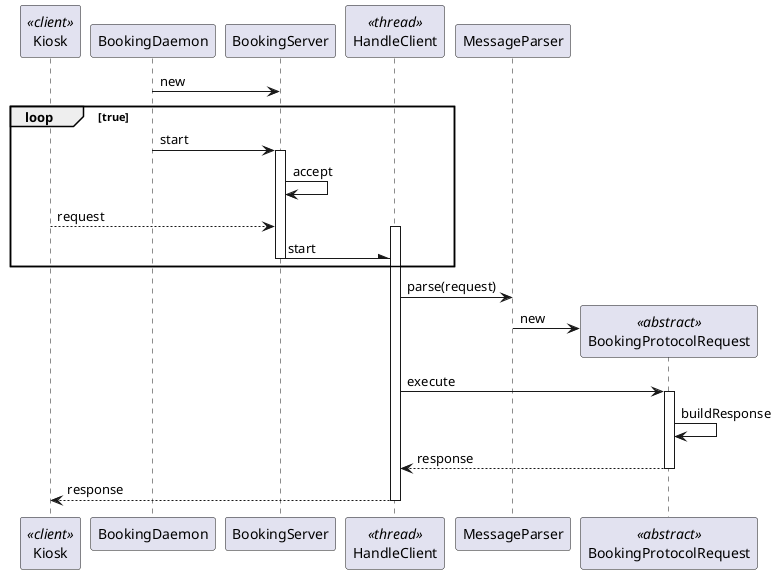 @startuml use-case-realization2.svg

participant Kiosk <<client>>

BookingDaemon -> BookingServer : new
loop true
BookingDaemon -> BookingServer: start
Activate BookingServer
BookingServer -> BookingServer: accept

Kiosk --> BookingServer: request

participant HandleClient <<thread>>
activate HandleClient
BookingServer -\ HandleClient: start
deactivate BookingServer
end

HandleClient -> MessageParser:parse(request)
create BookingProtocolRequest <<abstract>>
MessageParser -> BookingProtocolRequest:new

HandleClient -> BookingProtocolRequest: execute
activate BookingProtocolRequest
BookingProtocolRequest -> BookingProtocolRequest:buildResponse
BookingProtocolRequest --> HandleClient: response
deactivate BookingProtocolRequest

HandleClient --> Kiosk: response
deactivate HandleClient

@enduml